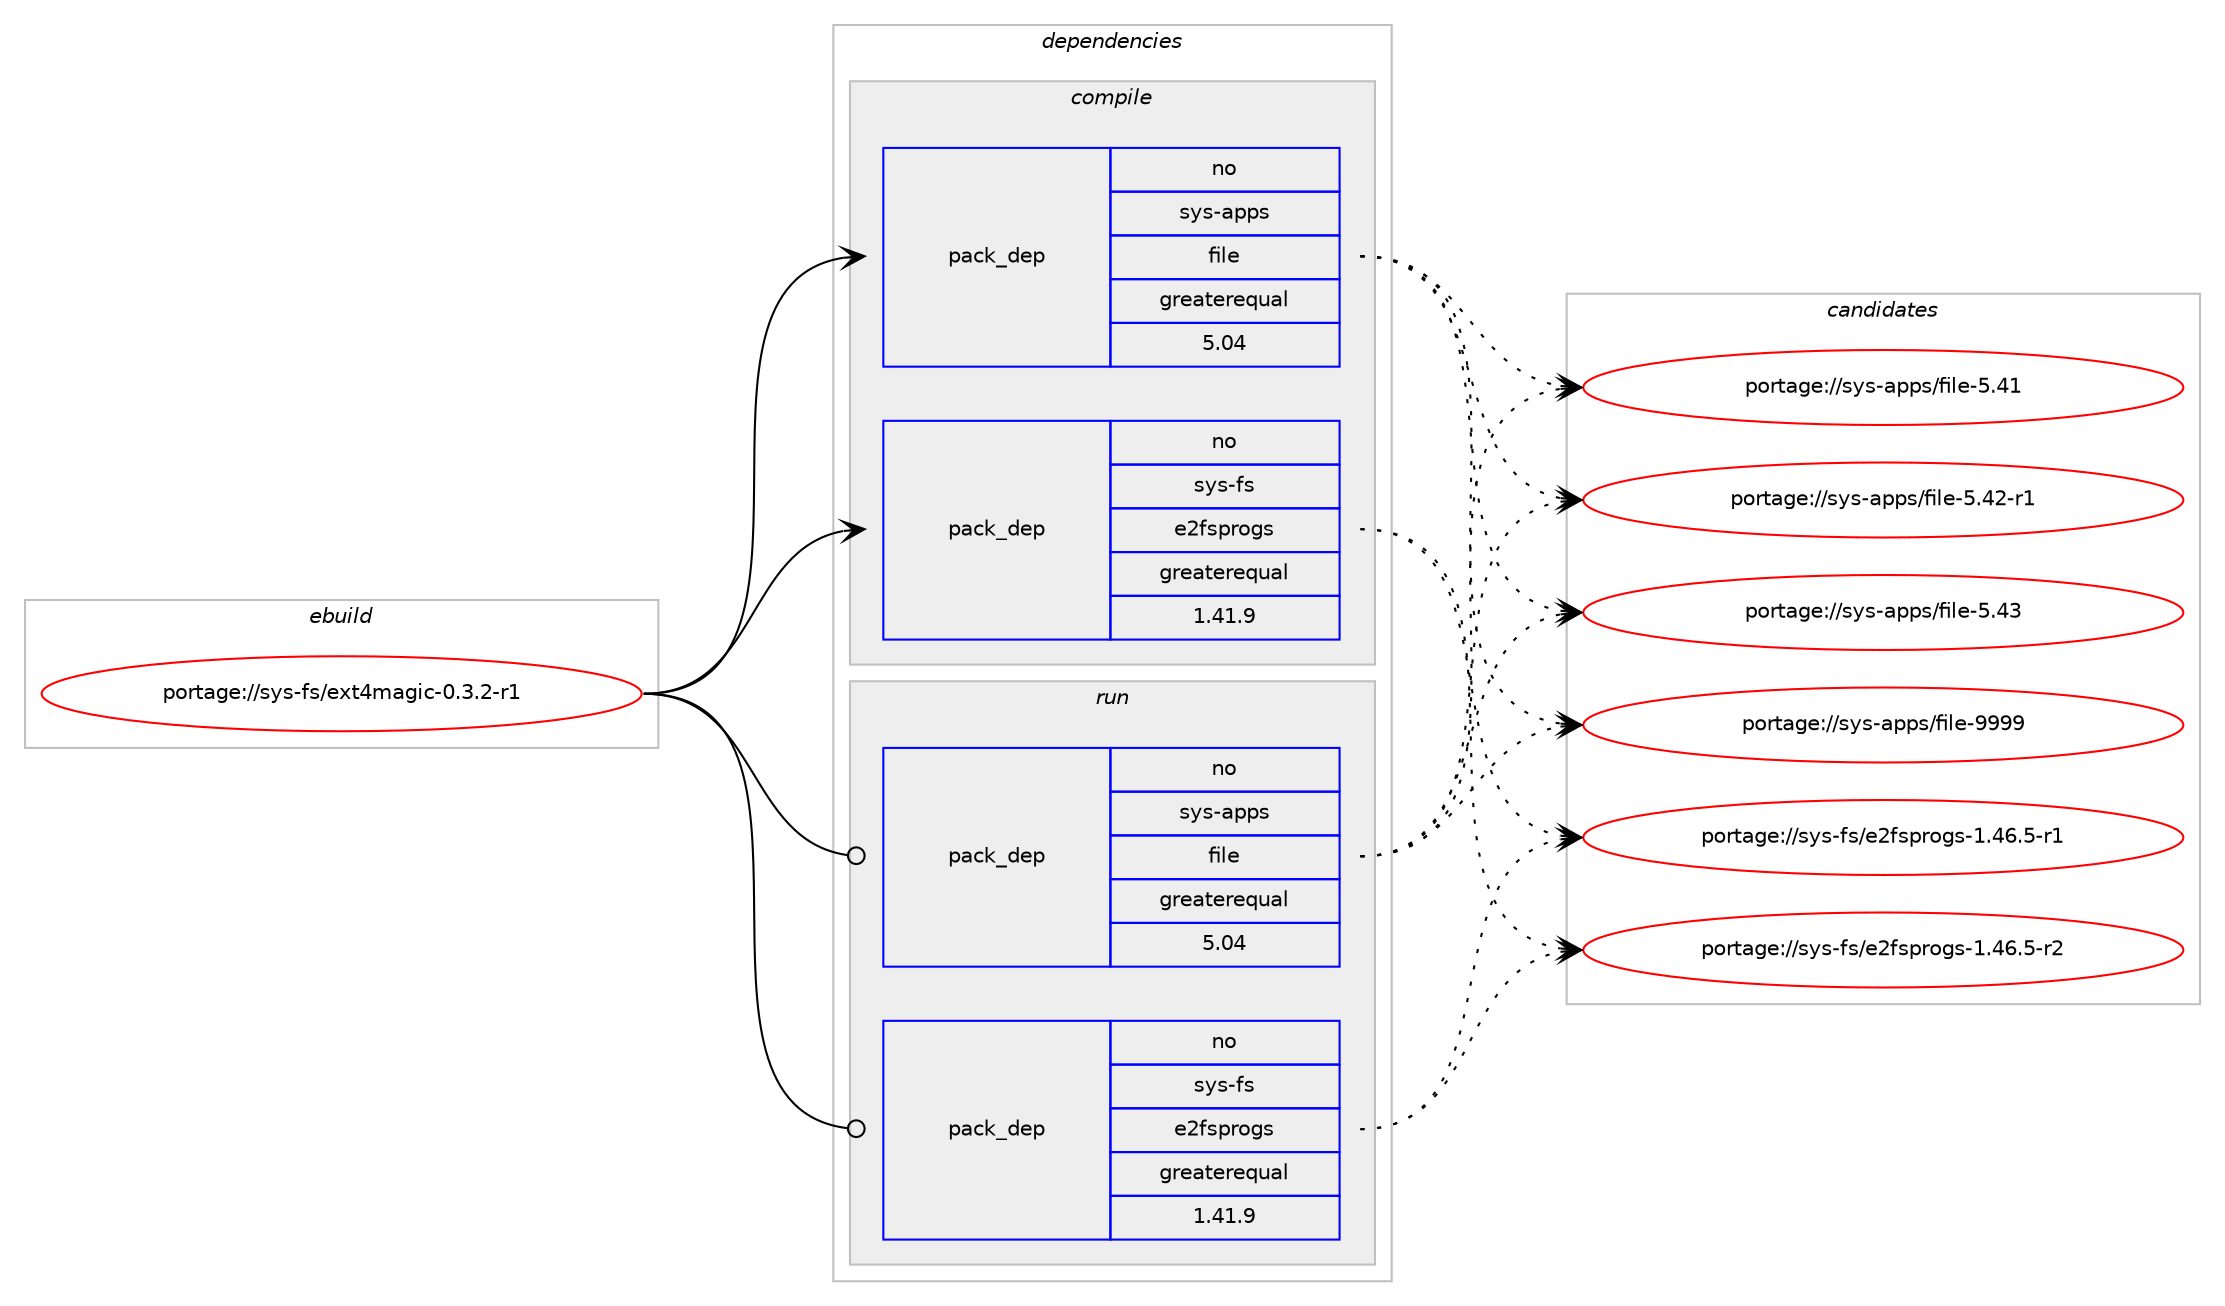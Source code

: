 digraph prolog {

# *************
# Graph options
# *************

newrank=true;
concentrate=true;
compound=true;
graph [rankdir=LR,fontname=Helvetica,fontsize=10,ranksep=1.5];#, ranksep=2.5, nodesep=0.2];
edge  [arrowhead=vee];
node  [fontname=Helvetica,fontsize=10];

# **********
# The ebuild
# **********

subgraph cluster_leftcol {
color=gray;
rank=same;
label=<<i>ebuild</i>>;
id [label="portage://sys-fs/ext4magic-0.3.2-r1", color=red, width=4, href="../sys-fs/ext4magic-0.3.2-r1.svg"];
}

# ****************
# The dependencies
# ****************

subgraph cluster_midcol {
color=gray;
label=<<i>dependencies</i>>;
subgraph cluster_compile {
fillcolor="#eeeeee";
style=filled;
label=<<i>compile</i>>;
# *** BEGIN UNKNOWN DEPENDENCY TYPE (TODO) ***
# id -> package_dependency(portage://sys-fs/ext4magic-0.3.2-r1,install,no,app-arch,bzip2,none,[,,],[],[])
# *** END UNKNOWN DEPENDENCY TYPE (TODO) ***

subgraph pack93 {
dependency200 [label=<<TABLE BORDER="0" CELLBORDER="1" CELLSPACING="0" CELLPADDING="4" WIDTH="220"><TR><TD ROWSPAN="6" CELLPADDING="30">pack_dep</TD></TR><TR><TD WIDTH="110">no</TD></TR><TR><TD>sys-apps</TD></TR><TR><TD>file</TD></TR><TR><TD>greaterequal</TD></TR><TR><TD>5.04</TD></TR></TABLE>>, shape=none, color=blue];
}
id:e -> dependency200:w [weight=20,style="solid",arrowhead="vee"];
# *** BEGIN UNKNOWN DEPENDENCY TYPE (TODO) ***
# id -> package_dependency(portage://sys-fs/ext4magic-0.3.2-r1,install,no,sys-apps,util-linux,none,[,,],[],[])
# *** END UNKNOWN DEPENDENCY TYPE (TODO) ***

subgraph pack94 {
dependency201 [label=<<TABLE BORDER="0" CELLBORDER="1" CELLSPACING="0" CELLPADDING="4" WIDTH="220"><TR><TD ROWSPAN="6" CELLPADDING="30">pack_dep</TD></TR><TR><TD WIDTH="110">no</TD></TR><TR><TD>sys-fs</TD></TR><TR><TD>e2fsprogs</TD></TR><TR><TD>greaterequal</TD></TR><TR><TD>1.41.9</TD></TR></TABLE>>, shape=none, color=blue];
}
id:e -> dependency201:w [weight=20,style="solid",arrowhead="vee"];
# *** BEGIN UNKNOWN DEPENDENCY TYPE (TODO) ***
# id -> package_dependency(portage://sys-fs/ext4magic-0.3.2-r1,install,no,sys-libs,zlib,none,[,,],[],[])
# *** END UNKNOWN DEPENDENCY TYPE (TODO) ***

}
subgraph cluster_compileandrun {
fillcolor="#eeeeee";
style=filled;
label=<<i>compile and run</i>>;
}
subgraph cluster_run {
fillcolor="#eeeeee";
style=filled;
label=<<i>run</i>>;
# *** BEGIN UNKNOWN DEPENDENCY TYPE (TODO) ***
# id -> package_dependency(portage://sys-fs/ext4magic-0.3.2-r1,run,no,app-arch,bzip2,none,[,,],[],[])
# *** END UNKNOWN DEPENDENCY TYPE (TODO) ***

subgraph pack95 {
dependency202 [label=<<TABLE BORDER="0" CELLBORDER="1" CELLSPACING="0" CELLPADDING="4" WIDTH="220"><TR><TD ROWSPAN="6" CELLPADDING="30">pack_dep</TD></TR><TR><TD WIDTH="110">no</TD></TR><TR><TD>sys-apps</TD></TR><TR><TD>file</TD></TR><TR><TD>greaterequal</TD></TR><TR><TD>5.04</TD></TR></TABLE>>, shape=none, color=blue];
}
id:e -> dependency202:w [weight=20,style="solid",arrowhead="odot"];
# *** BEGIN UNKNOWN DEPENDENCY TYPE (TODO) ***
# id -> package_dependency(portage://sys-fs/ext4magic-0.3.2-r1,run,no,sys-apps,util-linux,none,[,,],[],[])
# *** END UNKNOWN DEPENDENCY TYPE (TODO) ***

subgraph pack96 {
dependency203 [label=<<TABLE BORDER="0" CELLBORDER="1" CELLSPACING="0" CELLPADDING="4" WIDTH="220"><TR><TD ROWSPAN="6" CELLPADDING="30">pack_dep</TD></TR><TR><TD WIDTH="110">no</TD></TR><TR><TD>sys-fs</TD></TR><TR><TD>e2fsprogs</TD></TR><TR><TD>greaterequal</TD></TR><TR><TD>1.41.9</TD></TR></TABLE>>, shape=none, color=blue];
}
id:e -> dependency203:w [weight=20,style="solid",arrowhead="odot"];
# *** BEGIN UNKNOWN DEPENDENCY TYPE (TODO) ***
# id -> package_dependency(portage://sys-fs/ext4magic-0.3.2-r1,run,no,sys-libs,zlib,none,[,,],[],[])
# *** END UNKNOWN DEPENDENCY TYPE (TODO) ***

}
}

# **************
# The candidates
# **************

subgraph cluster_choices {
rank=same;
color=gray;
label=<<i>candidates</i>>;

subgraph choice93 {
color=black;
nodesep=1;
choice1151211154597112112115471021051081014553465249 [label="portage://sys-apps/file-5.41", color=red, width=4,href="../sys-apps/file-5.41.svg"];
choice11512111545971121121154710210510810145534652504511449 [label="portage://sys-apps/file-5.42-r1", color=red, width=4,href="../sys-apps/file-5.42-r1.svg"];
choice1151211154597112112115471021051081014553465251 [label="portage://sys-apps/file-5.43", color=red, width=4,href="../sys-apps/file-5.43.svg"];
choice1151211154597112112115471021051081014557575757 [label="portage://sys-apps/file-9999", color=red, width=4,href="../sys-apps/file-9999.svg"];
dependency200:e -> choice1151211154597112112115471021051081014553465249:w [style=dotted,weight="100"];
dependency200:e -> choice11512111545971121121154710210510810145534652504511449:w [style=dotted,weight="100"];
dependency200:e -> choice1151211154597112112115471021051081014553465251:w [style=dotted,weight="100"];
dependency200:e -> choice1151211154597112112115471021051081014557575757:w [style=dotted,weight="100"];
}
subgraph choice94 {
color=black;
nodesep=1;
choice115121115451021154710150102115112114111103115454946525446534511449 [label="portage://sys-fs/e2fsprogs-1.46.5-r1", color=red, width=4,href="../sys-fs/e2fsprogs-1.46.5-r1.svg"];
choice115121115451021154710150102115112114111103115454946525446534511450 [label="portage://sys-fs/e2fsprogs-1.46.5-r2", color=red, width=4,href="../sys-fs/e2fsprogs-1.46.5-r2.svg"];
dependency201:e -> choice115121115451021154710150102115112114111103115454946525446534511449:w [style=dotted,weight="100"];
dependency201:e -> choice115121115451021154710150102115112114111103115454946525446534511450:w [style=dotted,weight="100"];
}
subgraph choice95 {
color=black;
nodesep=1;
choice1151211154597112112115471021051081014553465249 [label="portage://sys-apps/file-5.41", color=red, width=4,href="../sys-apps/file-5.41.svg"];
choice11512111545971121121154710210510810145534652504511449 [label="portage://sys-apps/file-5.42-r1", color=red, width=4,href="../sys-apps/file-5.42-r1.svg"];
choice1151211154597112112115471021051081014553465251 [label="portage://sys-apps/file-5.43", color=red, width=4,href="../sys-apps/file-5.43.svg"];
choice1151211154597112112115471021051081014557575757 [label="portage://sys-apps/file-9999", color=red, width=4,href="../sys-apps/file-9999.svg"];
dependency202:e -> choice1151211154597112112115471021051081014553465249:w [style=dotted,weight="100"];
dependency202:e -> choice11512111545971121121154710210510810145534652504511449:w [style=dotted,weight="100"];
dependency202:e -> choice1151211154597112112115471021051081014553465251:w [style=dotted,weight="100"];
dependency202:e -> choice1151211154597112112115471021051081014557575757:w [style=dotted,weight="100"];
}
subgraph choice96 {
color=black;
nodesep=1;
choice115121115451021154710150102115112114111103115454946525446534511449 [label="portage://sys-fs/e2fsprogs-1.46.5-r1", color=red, width=4,href="../sys-fs/e2fsprogs-1.46.5-r1.svg"];
choice115121115451021154710150102115112114111103115454946525446534511450 [label="portage://sys-fs/e2fsprogs-1.46.5-r2", color=red, width=4,href="../sys-fs/e2fsprogs-1.46.5-r2.svg"];
dependency203:e -> choice115121115451021154710150102115112114111103115454946525446534511449:w [style=dotted,weight="100"];
dependency203:e -> choice115121115451021154710150102115112114111103115454946525446534511450:w [style=dotted,weight="100"];
}
}

}
